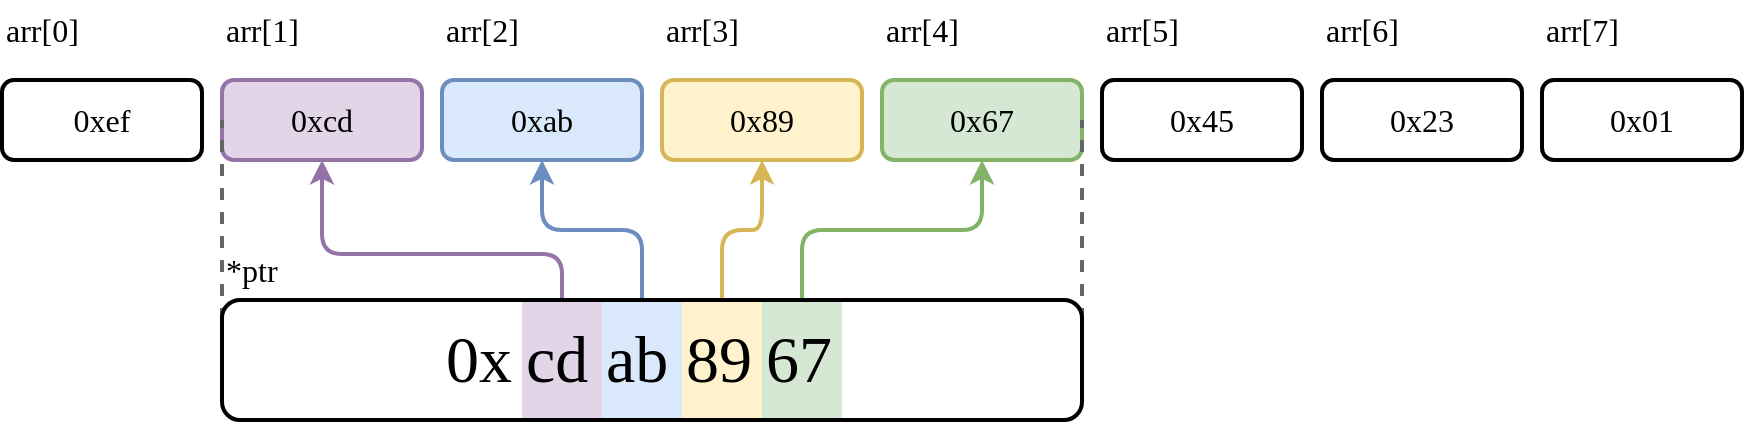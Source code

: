<mxfile version="13.6.2" type="device"><diagram id="OhvHUIjZv4qiWPx1pJg6" name="Page-1"><mxGraphModel dx="817" dy="817" grid="1" gridSize="10" guides="1" tooltips="1" connect="1" arrows="1" fold="1" page="1" pageScale="1" pageWidth="1600" pageHeight="900" math="0" shadow="0"><root><mxCell id="0"/><mxCell id="1" parent="0"/><mxCell id="krjNRIMxGyQ-9wVY-Qlo-1" value="0xef" style="rounded=1;whiteSpace=wrap;html=1;strokeWidth=2;fillColor=none;fontFamily=Iosevka;fontSize=16;align=center;" vertex="1" parent="1"><mxGeometry x="40" y="80" width="100" height="40" as="geometry"/></mxCell><mxCell id="krjNRIMxGyQ-9wVY-Qlo-2" value="0xcd" style="rounded=1;whiteSpace=wrap;html=1;strokeWidth=2;fillColor=#e1d5e7;fontFamily=Iosevka;fontSize=16;align=center;strokeColor=#9673a6;" vertex="1" parent="1"><mxGeometry x="150" y="80" width="100" height="40" as="geometry"/></mxCell><mxCell id="krjNRIMxGyQ-9wVY-Qlo-3" value="0xab" style="rounded=1;whiteSpace=wrap;html=1;strokeWidth=2;fillColor=#dae8fc;fontFamily=Iosevka;fontSize=16;align=center;strokeColor=#6c8ebf;" vertex="1" parent="1"><mxGeometry x="260" y="80" width="100" height="40" as="geometry"/></mxCell><mxCell id="krjNRIMxGyQ-9wVY-Qlo-4" value="0x89" style="rounded=1;whiteSpace=wrap;html=1;strokeWidth=2;fillColor=#fff2cc;fontFamily=Iosevka;fontSize=16;align=center;strokeColor=#d6b656;" vertex="1" parent="1"><mxGeometry x="370" y="80" width="100" height="40" as="geometry"/></mxCell><mxCell id="krjNRIMxGyQ-9wVY-Qlo-5" value="0x67" style="rounded=1;whiteSpace=wrap;html=1;strokeWidth=2;fillColor=#d5e8d4;fontFamily=Iosevka;fontSize=16;align=center;strokeColor=#82b366;" vertex="1" parent="1"><mxGeometry x="480" y="80" width="100" height="40" as="geometry"/></mxCell><mxCell id="krjNRIMxGyQ-9wVY-Qlo-6" value="0x45" style="rounded=1;whiteSpace=wrap;html=1;strokeWidth=2;fillColor=none;fontFamily=Iosevka;fontSize=16;align=center;" vertex="1" parent="1"><mxGeometry x="590" y="80" width="100" height="40" as="geometry"/></mxCell><mxCell id="krjNRIMxGyQ-9wVY-Qlo-7" value="0x23" style="rounded=1;whiteSpace=wrap;html=1;strokeWidth=2;fillColor=none;fontFamily=Iosevka;fontSize=16;align=center;" vertex="1" parent="1"><mxGeometry x="700" y="80" width="100" height="40" as="geometry"/></mxCell><mxCell id="krjNRIMxGyQ-9wVY-Qlo-8" value="0x01" style="rounded=1;whiteSpace=wrap;html=1;strokeWidth=2;fillColor=none;fontFamily=Iosevka;fontSize=16;align=center;" vertex="1" parent="1"><mxGeometry x="810" y="80" width="100" height="40" as="geometry"/></mxCell><mxCell id="krjNRIMxGyQ-9wVY-Qlo-9" value="arr[0]" style="text;html=1;strokeColor=none;fillColor=none;align=left;verticalAlign=middle;whiteSpace=wrap;rounded=0;fontFamily=Iosevka;fontSize=16;" vertex="1" parent="1"><mxGeometry x="40" y="40" width="60" height="30" as="geometry"/></mxCell><mxCell id="krjNRIMxGyQ-9wVY-Qlo-10" value="" style="endArrow=none;html=1;fontFamily=Iosevka;fontSize=16;strokeWidth=2;fillColor=#f5f5f5;strokeColor=#666666;dashed=1;" edge="1" parent="1"><mxGeometry width="50" height="50" relative="1" as="geometry"><mxPoint x="150" y="200" as="sourcePoint"/><mxPoint x="150" y="100" as="targetPoint"/></mxGeometry></mxCell><mxCell id="krjNRIMxGyQ-9wVY-Qlo-11" value="" style="endArrow=none;html=1;fontFamily=Iosevka;fontSize=16;strokeWidth=2;fillColor=#f5f5f5;strokeColor=#666666;dashed=1;" edge="1" parent="1"><mxGeometry width="50" height="50" relative="1" as="geometry"><mxPoint x="580" y="200" as="sourcePoint"/><mxPoint x="580" y="100" as="targetPoint"/></mxGeometry></mxCell><mxCell id="krjNRIMxGyQ-9wVY-Qlo-12" value="arr[1]" style="text;html=1;strokeColor=none;fillColor=none;align=left;verticalAlign=middle;whiteSpace=wrap;rounded=0;fontFamily=Iosevka;fontSize=16;" vertex="1" parent="1"><mxGeometry x="150" y="40" width="60" height="30" as="geometry"/></mxCell><mxCell id="krjNRIMxGyQ-9wVY-Qlo-13" value="arr[2]" style="text;html=1;strokeColor=none;fillColor=none;align=left;verticalAlign=middle;whiteSpace=wrap;rounded=0;fontFamily=Iosevka;fontSize=16;" vertex="1" parent="1"><mxGeometry x="260" y="40" width="60" height="30" as="geometry"/></mxCell><mxCell id="krjNRIMxGyQ-9wVY-Qlo-14" value="arr[3]" style="text;html=1;strokeColor=none;fillColor=none;align=left;verticalAlign=middle;whiteSpace=wrap;rounded=0;fontFamily=Iosevka;fontSize=16;" vertex="1" parent="1"><mxGeometry x="370" y="40" width="60" height="30" as="geometry"/></mxCell><mxCell id="krjNRIMxGyQ-9wVY-Qlo-15" value="arr[4]" style="text;html=1;strokeColor=none;fillColor=none;align=left;verticalAlign=middle;whiteSpace=wrap;rounded=0;fontFamily=Iosevka;fontSize=16;" vertex="1" parent="1"><mxGeometry x="480" y="40" width="60" height="30" as="geometry"/></mxCell><mxCell id="krjNRIMxGyQ-9wVY-Qlo-16" value="arr[5]" style="text;html=1;strokeColor=none;fillColor=none;align=left;verticalAlign=middle;whiteSpace=wrap;rounded=0;fontFamily=Iosevka;fontSize=16;" vertex="1" parent="1"><mxGeometry x="590" y="40" width="60" height="30" as="geometry"/></mxCell><mxCell id="krjNRIMxGyQ-9wVY-Qlo-17" value="arr[6]" style="text;html=1;strokeColor=none;fillColor=none;align=left;verticalAlign=middle;whiteSpace=wrap;rounded=0;fontFamily=Iosevka;fontSize=16;" vertex="1" parent="1"><mxGeometry x="700" y="40" width="60" height="30" as="geometry"/></mxCell><mxCell id="krjNRIMxGyQ-9wVY-Qlo-18" value="arr[7]" style="text;html=1;strokeColor=none;fillColor=none;align=left;verticalAlign=middle;whiteSpace=wrap;rounded=0;fontFamily=Iosevka;fontSize=16;" vertex="1" parent="1"><mxGeometry x="810" y="40" width="60" height="30" as="geometry"/></mxCell><mxCell id="krjNRIMxGyQ-9wVY-Qlo-19" value="*ptr" style="text;html=1;strokeColor=none;fillColor=none;align=left;verticalAlign=middle;whiteSpace=wrap;rounded=0;fontFamily=Iosevka;fontSize=16;" vertex="1" parent="1"><mxGeometry x="150" y="160" width="60" height="30" as="geometry"/></mxCell><mxCell id="krjNRIMxGyQ-9wVY-Qlo-35" style="edgeStyle=orthogonalEdgeStyle;rounded=1;orthogonalLoop=1;jettySize=auto;html=1;exitX=0.5;exitY=0;exitDx=0;exitDy=0;strokeWidth=2;fillColor=#dae8fc;strokeColor=#6c8ebf;" edge="1" parent="1" source="krjNRIMxGyQ-9wVY-Qlo-26" target="krjNRIMxGyQ-9wVY-Qlo-3"><mxGeometry relative="1" as="geometry"/></mxCell><mxCell id="krjNRIMxGyQ-9wVY-Qlo-26" value="ab" style="rounded=0;whiteSpace=wrap;html=1;strokeWidth=2;fontFamily=Iosevka;fontSize=33;align=left;fillColor=#dae8fc;strokeColor=none;" vertex="1" parent="1"><mxGeometry x="340" y="190" width="40" height="60" as="geometry"/></mxCell><mxCell id="krjNRIMxGyQ-9wVY-Qlo-34" style="edgeStyle=orthogonalEdgeStyle;rounded=1;orthogonalLoop=1;jettySize=auto;html=1;exitX=0.5;exitY=0;exitDx=0;exitDy=0;entryX=0.5;entryY=1;entryDx=0;entryDy=0;fillColor=#e1d5e7;strokeColor=#9673a6;strokeWidth=2;" edge="1" parent="1" source="krjNRIMxGyQ-9wVY-Qlo-27" target="krjNRIMxGyQ-9wVY-Qlo-2"><mxGeometry relative="1" as="geometry"><Array as="points"><mxPoint x="320" y="167"/><mxPoint x="200" y="167"/></Array></mxGeometry></mxCell><mxCell id="krjNRIMxGyQ-9wVY-Qlo-27" value="cd" style="rounded=0;whiteSpace=wrap;html=1;strokeWidth=2;fontFamily=Iosevka;fontSize=33;align=left;fillColor=#e1d5e7;strokeColor=none;" vertex="1" parent="1"><mxGeometry x="300" y="190" width="40" height="60" as="geometry"/></mxCell><mxCell id="krjNRIMxGyQ-9wVY-Qlo-28" value="0x" style="rounded=0;whiteSpace=wrap;html=1;strokeWidth=2;fontFamily=Iosevka;fontSize=33;align=left;strokeColor=none;" vertex="1" parent="1"><mxGeometry x="260" y="190" width="40" height="60" as="geometry"/></mxCell><mxCell id="krjNRIMxGyQ-9wVY-Qlo-37" style="edgeStyle=orthogonalEdgeStyle;rounded=1;orthogonalLoop=1;jettySize=auto;html=1;exitX=0.5;exitY=0;exitDx=0;exitDy=0;entryX=0.5;entryY=1;entryDx=0;entryDy=0;strokeWidth=2;fillColor=#d5e8d4;strokeColor=#82b366;" edge="1" parent="1" source="krjNRIMxGyQ-9wVY-Qlo-24" target="krjNRIMxGyQ-9wVY-Qlo-5"><mxGeometry relative="1" as="geometry"/></mxCell><mxCell id="krjNRIMxGyQ-9wVY-Qlo-24" value="67" style="rounded=0;whiteSpace=wrap;html=1;strokeWidth=2;fontFamily=Iosevka;fontSize=33;align=left;fillColor=#d5e8d4;strokeColor=none;" vertex="1" parent="1"><mxGeometry x="420" y="190" width="40" height="60" as="geometry"/></mxCell><mxCell id="krjNRIMxGyQ-9wVY-Qlo-36" style="edgeStyle=orthogonalEdgeStyle;rounded=1;orthogonalLoop=1;jettySize=auto;html=1;exitX=0.5;exitY=0;exitDx=0;exitDy=0;entryX=0.5;entryY=1;entryDx=0;entryDy=0;strokeWidth=2;fillColor=#fff2cc;strokeColor=#d6b656;" edge="1" parent="1" source="krjNRIMxGyQ-9wVY-Qlo-25" target="krjNRIMxGyQ-9wVY-Qlo-4"><mxGeometry relative="1" as="geometry"/></mxCell><mxCell id="krjNRIMxGyQ-9wVY-Qlo-25" value="89" style="rounded=0;whiteSpace=wrap;html=1;strokeWidth=2;fontFamily=Iosevka;fontSize=33;align=left;fillColor=#fff2cc;strokeColor=none;" vertex="1" parent="1"><mxGeometry x="380" y="190" width="40" height="60" as="geometry"/></mxCell><mxCell id="krjNRIMxGyQ-9wVY-Qlo-29" value="" style="rounded=1;whiteSpace=wrap;html=1;fontFamily=Iosevka;fontSize=33;align=center;strokeWidth=2;fillColor=none;" vertex="1" parent="1"><mxGeometry x="150" y="190" width="430" height="60" as="geometry"/></mxCell></root></mxGraphModel></diagram></mxfile>